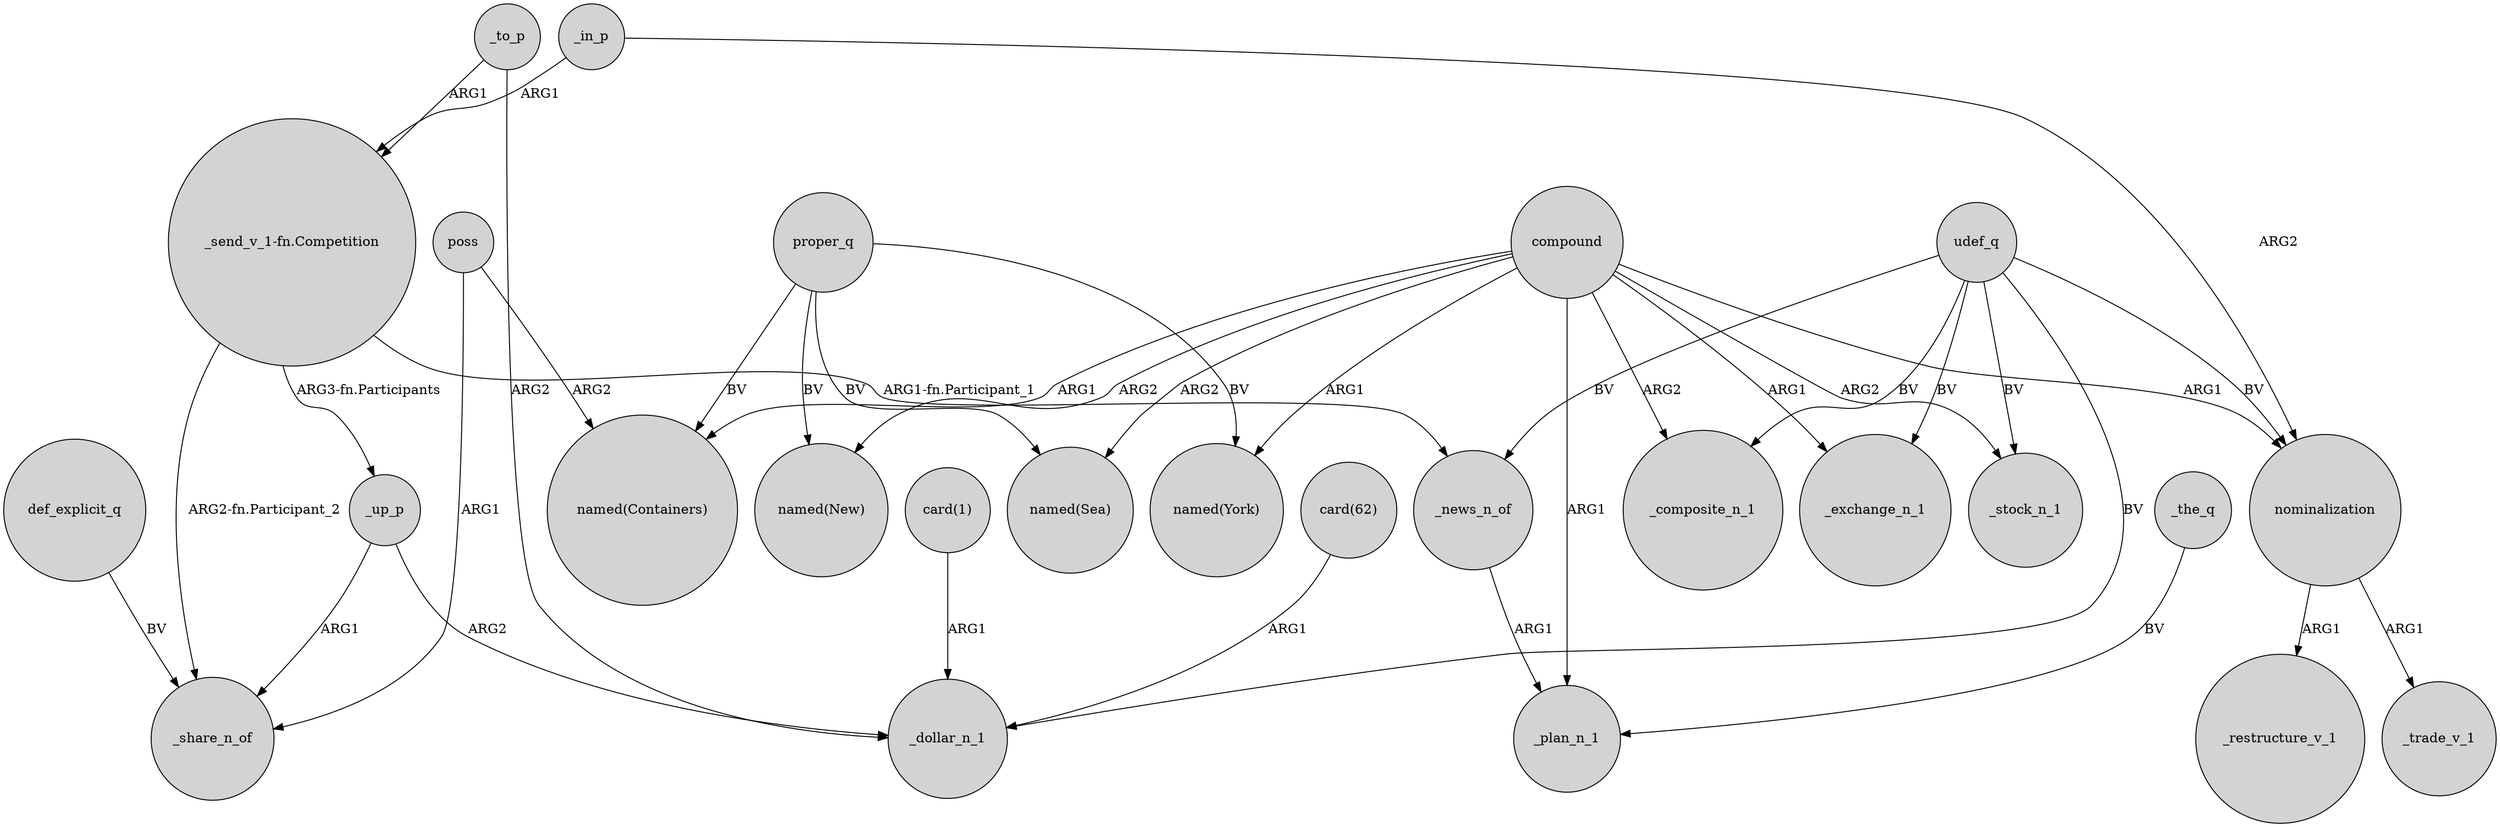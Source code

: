 digraph {
	node [shape=circle style=filled]
	"_send_v_1-fn.Competition" -> _share_n_of [label="ARG2-fn.Participant_2"]
	udef_q -> _news_n_of [label=BV]
	_to_p -> "_send_v_1-fn.Competition" [label=ARG1]
	_news_n_of -> _plan_n_1 [label=ARG1]
	"_send_v_1-fn.Competition" -> _news_n_of [label="ARG1-fn.Participant_1"]
	compound -> "named(New)" [label=ARG2]
	proper_q -> "named(New)" [label=BV]
	udef_q -> nominalization [label=BV]
	"_send_v_1-fn.Competition" -> _up_p [label="ARG3-fn.Participants"]
	udef_q -> _exchange_n_1 [label=BV]
	def_explicit_q -> _share_n_of [label=BV]
	compound -> "named(Sea)" [label=ARG2]
	_to_p -> _dollar_n_1 [label=ARG2]
	compound -> _exchange_n_1 [label=ARG1]
	proper_q -> "named(York)" [label=BV]
	_up_p -> _dollar_n_1 [label=ARG2]
	compound -> "named(Containers)" [label=ARG1]
	compound -> nominalization [label=ARG1]
	udef_q -> _stock_n_1 [label=BV]
	nominalization -> _restructure_v_1 [label=ARG1]
	"card(1)" -> _dollar_n_1 [label=ARG1]
	poss -> _share_n_of [label=ARG1]
	_in_p -> "_send_v_1-fn.Competition" [label=ARG1]
	compound -> _stock_n_1 [label=ARG2]
	udef_q -> _dollar_n_1 [label=BV]
	_up_p -> _share_n_of [label=ARG1]
	poss -> "named(Containers)" [label=ARG2]
	udef_q -> _composite_n_1 [label=BV]
	"card(62)" -> _dollar_n_1 [label=ARG1]
	compound -> _plan_n_1 [label=ARG1]
	_the_q -> _plan_n_1 [label=BV]
	compound -> "named(York)" [label=ARG1]
	proper_q -> "named(Containers)" [label=BV]
	_in_p -> nominalization [label=ARG2]
	compound -> _composite_n_1 [label=ARG2]
	nominalization -> _trade_v_1 [label=ARG1]
	proper_q -> "named(Sea)" [label=BV]
}
